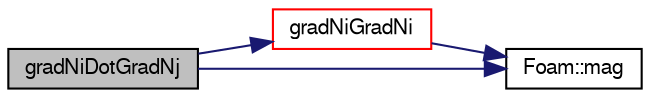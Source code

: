 digraph "gradNiDotGradNj"
{
  bgcolor="transparent";
  edge [fontname="FreeSans",fontsize="10",labelfontname="FreeSans",labelfontsize="10"];
  node [fontname="FreeSans",fontsize="10",shape=record];
  rankdir="LR";
  Node609 [label="gradNiDotGradNj",height=0.2,width=0.4,color="black", fillcolor="grey75", style="filled", fontcolor="black"];
  Node609 -> Node610 [color="midnightblue",fontsize="10",style="solid",fontname="FreeSans"];
  Node610 [label="gradNiGradNi",height=0.2,width=0.4,color="red",URL="$a27586.html#a1f7f1d6cd59e200d3b32a3af88bd9ac1"];
  Node610 -> Node611 [color="midnightblue",fontsize="10",style="solid",fontname="FreeSans"];
  Node611 [label="Foam::mag",height=0.2,width=0.4,color="black",URL="$a21124.html#a929da2a3fdcf3dacbbe0487d3a330dae"];
  Node609 -> Node611 [color="midnightblue",fontsize="10",style="solid",fontname="FreeSans"];
}
